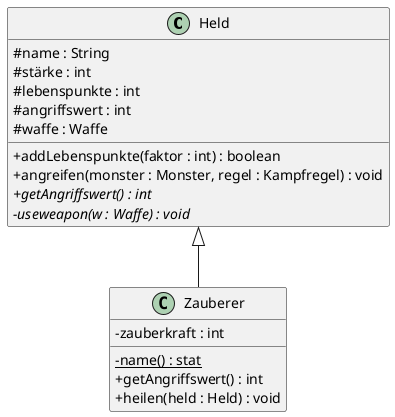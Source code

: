 @startuml
skinparam classAttributeIconSize 0
class Held{
# name : String
# stärke : int
# lebenspunkte : int
# angriffswert : int
# waffe : Waffe
+ addLebenspunkte(faktor : int) : boolean
+ angreifen(monster : Monster, regel : Kampfregel) : void
+ {abstract} getAngriffswert() : int
- {abstract} useweapon(w : Waffe) : void
}
class Zauberer{
- zauberkraft : int

- {static} name() : stat
+ getAngriffswert() : int
+ heilen(held : Held) : void
}
Held <|-- Zauberer
' class Krieger{
' - ausdauer : int
' + Krieger(name : String, stärke : int, lebenspunkte : int, angriffswert : int, ausdauer : int)
' + Krieger(name : String)
' + getAngriffswert() : int
' }
' Krieger --|> Held
' class Würfel{
' - augen : int
' + Würfel(augen : int)
' + würfeln() : int
' }
'
' class Gott {
' - Gottpower : long
' + {static} würfeln() : long
' + töten(held: Held) : void 
' }
@enduml
